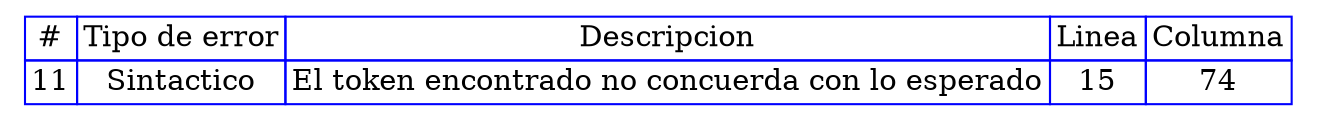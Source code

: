 digraph {

  tbl [

    shape=plaintext
    label=<
      <table border='0' cellborder='1' color='blue' cellspacing='0'>
        <tr><td>#</td><td>Tipo de error</td><td>Descripcion</td><td>Linea</td><td>Columna</td></tr><tr><td>11</td><td>Sintactico</td><td>El token encontrado no concuerda con lo esperado</td><td>15</td><td>74</td></tr>
</table>

    >];

}
